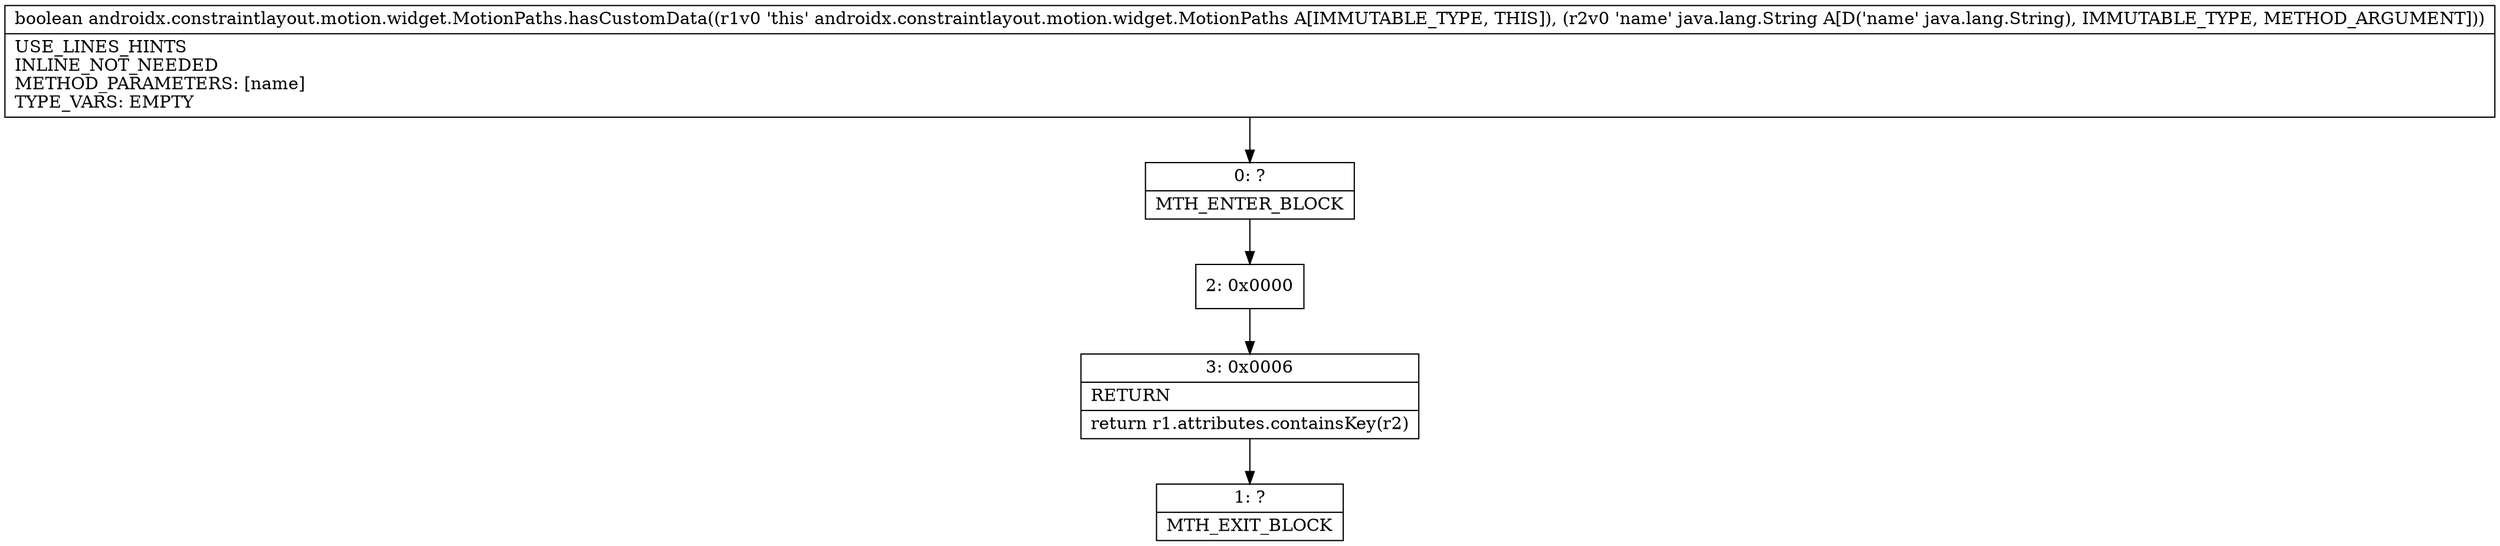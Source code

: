 digraph "CFG forandroidx.constraintlayout.motion.widget.MotionPaths.hasCustomData(Ljava\/lang\/String;)Z" {
Node_0 [shape=record,label="{0\:\ ?|MTH_ENTER_BLOCK\l}"];
Node_2 [shape=record,label="{2\:\ 0x0000}"];
Node_3 [shape=record,label="{3\:\ 0x0006|RETURN\l|return r1.attributes.containsKey(r2)\l}"];
Node_1 [shape=record,label="{1\:\ ?|MTH_EXIT_BLOCK\l}"];
MethodNode[shape=record,label="{boolean androidx.constraintlayout.motion.widget.MotionPaths.hasCustomData((r1v0 'this' androidx.constraintlayout.motion.widget.MotionPaths A[IMMUTABLE_TYPE, THIS]), (r2v0 'name' java.lang.String A[D('name' java.lang.String), IMMUTABLE_TYPE, METHOD_ARGUMENT]))  | USE_LINES_HINTS\lINLINE_NOT_NEEDED\lMETHOD_PARAMETERS: [name]\lTYPE_VARS: EMPTY\l}"];
MethodNode -> Node_0;Node_0 -> Node_2;
Node_2 -> Node_3;
Node_3 -> Node_1;
}

